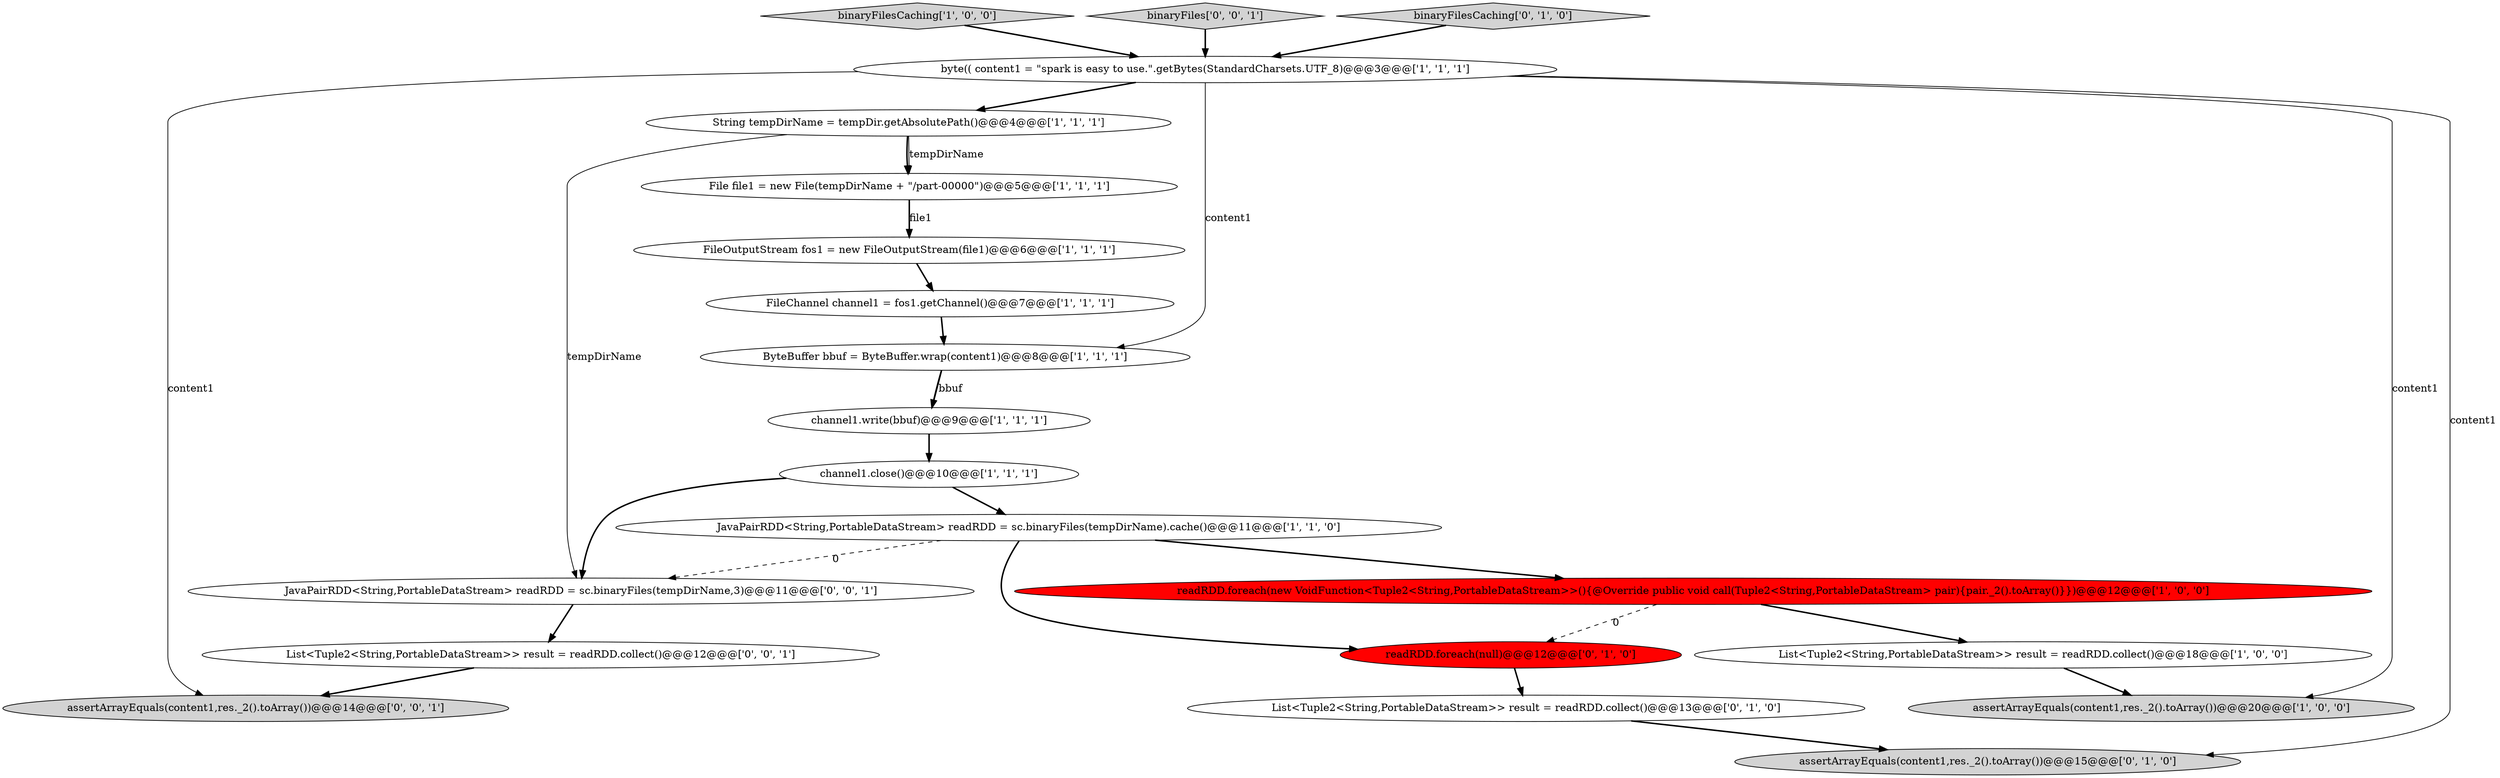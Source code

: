 digraph {
6 [style = filled, label = "File file1 = new File(tempDirName + \"/part-00000\")@@@5@@@['1', '1', '1']", fillcolor = white, shape = ellipse image = "AAA0AAABBB1BBB"];
2 [style = filled, label = "String tempDirName = tempDir.getAbsolutePath()@@@4@@@['1', '1', '1']", fillcolor = white, shape = ellipse image = "AAA0AAABBB1BBB"];
9 [style = filled, label = "ByteBuffer bbuf = ByteBuffer.wrap(content1)@@@8@@@['1', '1', '1']", fillcolor = white, shape = ellipse image = "AAA0AAABBB1BBB"];
1 [style = filled, label = "binaryFilesCaching['1', '0', '0']", fillcolor = lightgray, shape = diamond image = "AAA0AAABBB1BBB"];
0 [style = filled, label = "channel1.write(bbuf)@@@9@@@['1', '1', '1']", fillcolor = white, shape = ellipse image = "AAA0AAABBB1BBB"];
13 [style = filled, label = "assertArrayEquals(content1,res._2().toArray())@@@15@@@['0', '1', '0']", fillcolor = lightgray, shape = ellipse image = "AAA0AAABBB2BBB"];
18 [style = filled, label = "binaryFiles['0', '0', '1']", fillcolor = lightgray, shape = diamond image = "AAA0AAABBB3BBB"];
4 [style = filled, label = "FileChannel channel1 = fos1.getChannel()@@@7@@@['1', '1', '1']", fillcolor = white, shape = ellipse image = "AAA0AAABBB1BBB"];
16 [style = filled, label = "binaryFilesCaching['0', '1', '0']", fillcolor = lightgray, shape = diamond image = "AAA0AAABBB2BBB"];
14 [style = filled, label = "readRDD.foreach(null)@@@12@@@['0', '1', '0']", fillcolor = red, shape = ellipse image = "AAA1AAABBB2BBB"];
7 [style = filled, label = "JavaPairRDD<String,PortableDataStream> readRDD = sc.binaryFiles(tempDirName).cache()@@@11@@@['1', '1', '0']", fillcolor = white, shape = ellipse image = "AAA0AAABBB1BBB"];
12 [style = filled, label = "List<Tuple2<String,PortableDataStream>> result = readRDD.collect()@@@18@@@['1', '0', '0']", fillcolor = white, shape = ellipse image = "AAA0AAABBB1BBB"];
5 [style = filled, label = "assertArrayEquals(content1,res._2().toArray())@@@20@@@['1', '0', '0']", fillcolor = lightgray, shape = ellipse image = "AAA0AAABBB1BBB"];
8 [style = filled, label = "FileOutputStream fos1 = new FileOutputStream(file1)@@@6@@@['1', '1', '1']", fillcolor = white, shape = ellipse image = "AAA0AAABBB1BBB"];
10 [style = filled, label = "byte(( content1 = \"spark is easy to use.\".getBytes(StandardCharsets.UTF_8)@@@3@@@['1', '1', '1']", fillcolor = white, shape = ellipse image = "AAA0AAABBB1BBB"];
19 [style = filled, label = "List<Tuple2<String,PortableDataStream>> result = readRDD.collect()@@@12@@@['0', '0', '1']", fillcolor = white, shape = ellipse image = "AAA0AAABBB3BBB"];
3 [style = filled, label = "readRDD.foreach(new VoidFunction<Tuple2<String,PortableDataStream>>(){@Override public void call(Tuple2<String,PortableDataStream> pair){pair._2().toArray()}})@@@12@@@['1', '0', '0']", fillcolor = red, shape = ellipse image = "AAA1AAABBB1BBB"];
15 [style = filled, label = "List<Tuple2<String,PortableDataStream>> result = readRDD.collect()@@@13@@@['0', '1', '0']", fillcolor = white, shape = ellipse image = "AAA0AAABBB2BBB"];
20 [style = filled, label = "JavaPairRDD<String,PortableDataStream> readRDD = sc.binaryFiles(tempDirName,3)@@@11@@@['0', '0', '1']", fillcolor = white, shape = ellipse image = "AAA0AAABBB3BBB"];
17 [style = filled, label = "assertArrayEquals(content1,res._2().toArray())@@@14@@@['0', '0', '1']", fillcolor = lightgray, shape = ellipse image = "AAA0AAABBB3BBB"];
11 [style = filled, label = "channel1.close()@@@10@@@['1', '1', '1']", fillcolor = white, shape = ellipse image = "AAA0AAABBB1BBB"];
4->9 [style = bold, label=""];
11->20 [style = bold, label=""];
15->13 [style = bold, label=""];
9->0 [style = bold, label=""];
12->5 [style = bold, label=""];
10->17 [style = solid, label="content1"];
16->10 [style = bold, label=""];
2->6 [style = bold, label=""];
7->20 [style = dashed, label="0"];
0->11 [style = bold, label=""];
2->20 [style = solid, label="tempDirName"];
19->17 [style = bold, label=""];
3->12 [style = bold, label=""];
10->5 [style = solid, label="content1"];
9->0 [style = solid, label="bbuf"];
7->3 [style = bold, label=""];
2->6 [style = solid, label="tempDirName"];
10->13 [style = solid, label="content1"];
7->14 [style = bold, label=""];
18->10 [style = bold, label=""];
6->8 [style = bold, label=""];
6->8 [style = solid, label="file1"];
10->9 [style = solid, label="content1"];
10->2 [style = bold, label=""];
14->15 [style = bold, label=""];
8->4 [style = bold, label=""];
3->14 [style = dashed, label="0"];
20->19 [style = bold, label=""];
1->10 [style = bold, label=""];
11->7 [style = bold, label=""];
}
